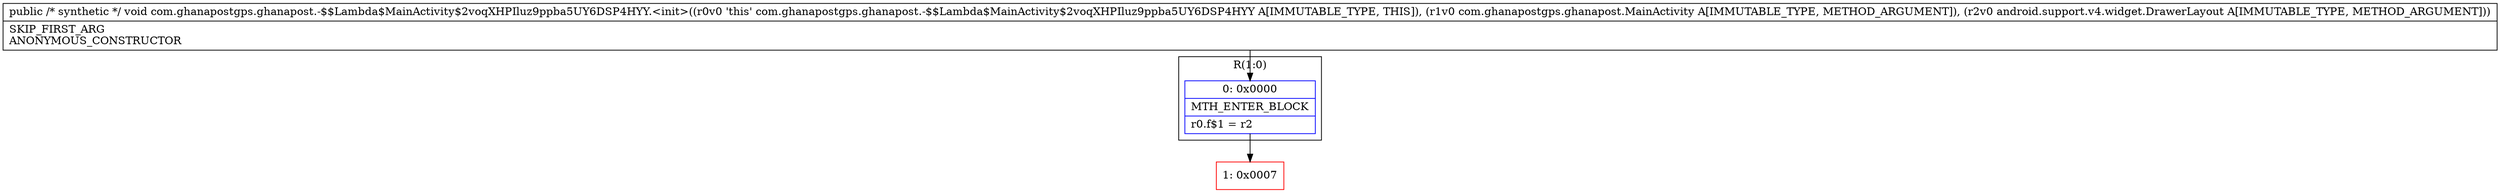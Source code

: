 digraph "CFG forcom.ghanapostgps.ghanapost.\-$$Lambda$MainActivity$2voqXHPIluz9ppba5UY6DSP4HYY.\<init\>(Lcom\/ghanapostgps\/ghanapost\/MainActivity;Landroid\/support\/v4\/widget\/DrawerLayout;)V" {
subgraph cluster_Region_618048471 {
label = "R(1:0)";
node [shape=record,color=blue];
Node_0 [shape=record,label="{0\:\ 0x0000|MTH_ENTER_BLOCK\l|r0.f$1 = r2\l}"];
}
Node_1 [shape=record,color=red,label="{1\:\ 0x0007}"];
MethodNode[shape=record,label="{public \/* synthetic *\/ void com.ghanapostgps.ghanapost.\-$$Lambda$MainActivity$2voqXHPIluz9ppba5UY6DSP4HYY.\<init\>((r0v0 'this' com.ghanapostgps.ghanapost.\-$$Lambda$MainActivity$2voqXHPIluz9ppba5UY6DSP4HYY A[IMMUTABLE_TYPE, THIS]), (r1v0 com.ghanapostgps.ghanapost.MainActivity A[IMMUTABLE_TYPE, METHOD_ARGUMENT]), (r2v0 android.support.v4.widget.DrawerLayout A[IMMUTABLE_TYPE, METHOD_ARGUMENT]))  | SKIP_FIRST_ARG\lANONYMOUS_CONSTRUCTOR\l}"];
MethodNode -> Node_0;
Node_0 -> Node_1;
}

